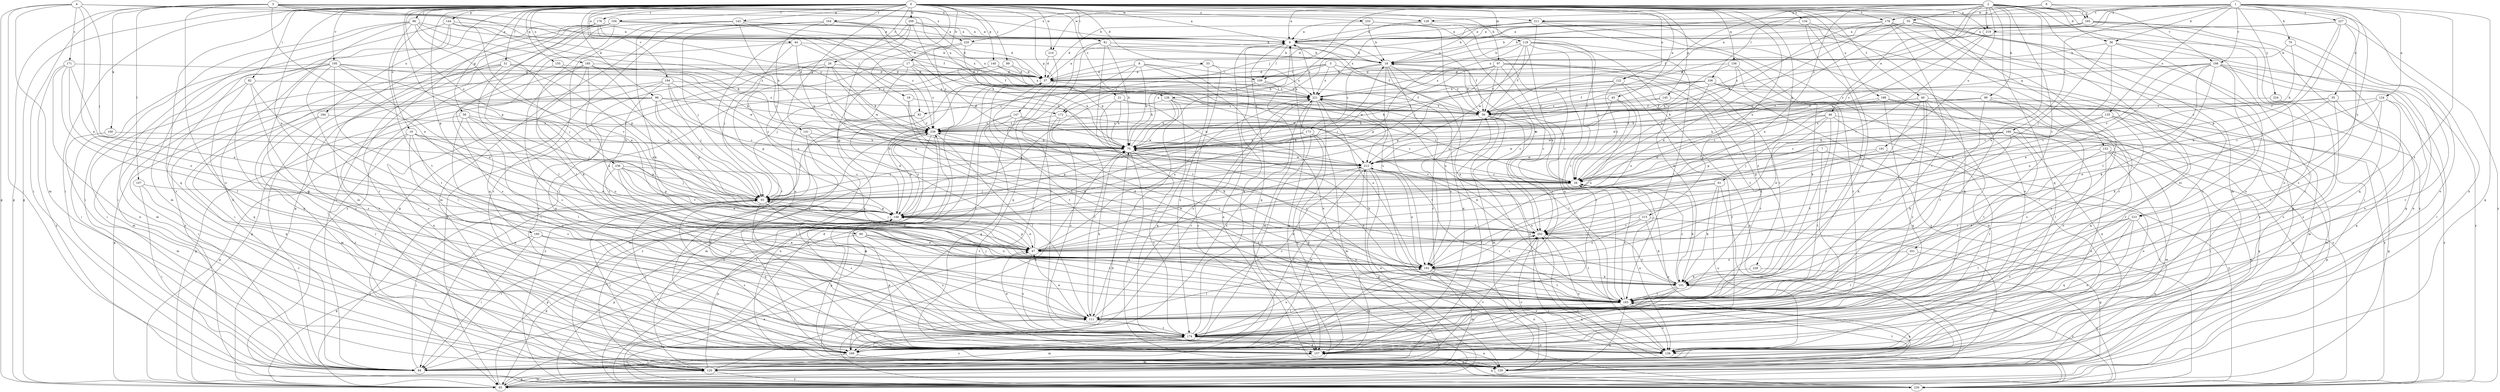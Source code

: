 strict digraph  {
0;
1;
2;
3;
4;
5;
6;
7;
8;
9;
16;
17;
18;
19;
21;
26;
28;
33;
35;
36;
37;
44;
45;
46;
47;
49;
51;
55;
56;
58;
60;
61;
65;
70;
75;
81;
82;
84;
86;
89;
92;
93;
96;
97;
99;
100;
101;
104;
106;
107;
109;
111;
118;
120;
122;
124;
126;
128;
129;
134;
135;
138;
140;
141;
143;
144;
145;
147;
148;
152;
155;
156;
157;
164;
165;
166;
169;
171;
172;
173;
174;
176;
178;
183;
184;
185;
188;
190;
191;
192;
194;
195;
198;
201;
202;
209;
210;
211;
212;
215;
219;
220;
221;
223;
224;
227;
228;
230;
233;
236;
239;
0 -> 9  [label=a];
0 -> 16  [label=b];
0 -> 17  [label=b];
0 -> 19  [label=c];
0 -> 21  [label=c];
0 -> 26  [label=c];
0 -> 33  [label=d];
0 -> 44  [label=e];
0 -> 45  [label=e];
0 -> 49  [label=f];
0 -> 51  [label=f];
0 -> 58  [label=g];
0 -> 60  [label=g];
0 -> 61  [label=g];
0 -> 65  [label=g];
0 -> 81  [label=i];
0 -> 82  [label=i];
0 -> 84  [label=i];
0 -> 86  [label=j];
0 -> 89  [label=j];
0 -> 96  [label=k];
0 -> 97  [label=k];
0 -> 104  [label=l];
0 -> 118  [label=m];
0 -> 122  [label=n];
0 -> 134  [label=o];
0 -> 140  [label=p];
0 -> 141  [label=p];
0 -> 143  [label=p];
0 -> 144  [label=p];
0 -> 145  [label=p];
0 -> 147  [label=p];
0 -> 148  [label=p];
0 -> 152  [label=q];
0 -> 155  [label=q];
0 -> 156  [label=q];
0 -> 157  [label=q];
0 -> 164  [label=r];
0 -> 176  [label=t];
0 -> 178  [label=t];
0 -> 184  [label=u];
0 -> 185  [label=u];
0 -> 188  [label=u];
0 -> 190  [label=u];
0 -> 194  [label=v];
0 -> 195  [label=v];
0 -> 209  [label=w];
0 -> 210  [label=w];
0 -> 215  [label=x];
0 -> 219  [label=x];
0 -> 223  [label=y];
0 -> 233  [label=z];
0 -> 236  [label=z];
1 -> 35  [label=d];
1 -> 36  [label=d];
1 -> 65  [label=g];
1 -> 70  [label=h];
1 -> 122  [label=n];
1 -> 124  [label=n];
1 -> 126  [label=n];
1 -> 135  [label=o];
1 -> 169  [label=s];
1 -> 178  [label=t];
1 -> 183  [label=t];
1 -> 198  [label=v];
1 -> 219  [label=x];
1 -> 223  [label=y];
1 -> 224  [label=y];
1 -> 227  [label=y];
1 -> 239  [label=z];
2 -> 9  [label=a];
2 -> 28  [label=c];
2 -> 36  [label=d];
2 -> 46  [label=e];
2 -> 47  [label=e];
2 -> 55  [label=f];
2 -> 56  [label=f];
2 -> 84  [label=i];
2 -> 92  [label=j];
2 -> 99  [label=k];
2 -> 106  [label=l];
2 -> 120  [label=m];
2 -> 138  [label=o];
2 -> 157  [label=q];
2 -> 165  [label=r];
2 -> 191  [label=u];
2 -> 192  [label=u];
2 -> 198  [label=v];
2 -> 201  [label=v];
2 -> 210  [label=w];
2 -> 219  [label=x];
2 -> 220  [label=x];
3 -> 18  [label=b];
3 -> 47  [label=e];
3 -> 56  [label=f];
3 -> 65  [label=g];
3 -> 75  [label=h];
3 -> 84  [label=i];
3 -> 100  [label=k];
3 -> 107  [label=l];
3 -> 126  [label=n];
3 -> 138  [label=o];
3 -> 211  [label=w];
3 -> 220  [label=x];
3 -> 239  [label=z];
4 -> 47  [label=e];
4 -> 65  [label=g];
4 -> 84  [label=i];
4 -> 92  [label=j];
4 -> 93  [label=j];
4 -> 120  [label=m];
4 -> 128  [label=n];
4 -> 171  [label=s];
5 -> 37  [label=d];
5 -> 109  [label=l];
5 -> 172  [label=s];
5 -> 183  [label=t];
5 -> 192  [label=u];
5 -> 221  [label=x];
5 -> 228  [label=y];
6 -> 128  [label=n];
6 -> 129  [label=n];
6 -> 165  [label=r];
6 -> 211  [label=w];
7 -> 183  [label=t];
7 -> 202  [label=v];
7 -> 212  [label=w];
7 -> 230  [label=y];
8 -> 37  [label=d];
8 -> 75  [label=h];
8 -> 109  [label=l];
8 -> 138  [label=o];
8 -> 166  [label=r];
8 -> 172  [label=s];
8 -> 212  [label=w];
9 -> 18  [label=b];
9 -> 56  [label=f];
9 -> 109  [label=l];
9 -> 157  [label=q];
9 -> 221  [label=x];
16 -> 101  [label=k];
16 -> 172  [label=s];
16 -> 183  [label=t];
17 -> 37  [label=d];
17 -> 56  [label=f];
17 -> 75  [label=h];
17 -> 138  [label=o];
17 -> 148  [label=p];
17 -> 166  [label=r];
17 -> 239  [label=z];
18 -> 37  [label=d];
18 -> 56  [label=f];
18 -> 157  [label=q];
18 -> 166  [label=r];
18 -> 173  [label=s];
18 -> 192  [label=u];
18 -> 202  [label=v];
19 -> 47  [label=e];
19 -> 65  [label=g];
19 -> 75  [label=h];
19 -> 138  [label=o];
19 -> 148  [label=p];
19 -> 166  [label=r];
19 -> 174  [label=s];
21 -> 56  [label=f];
21 -> 75  [label=h];
21 -> 101  [label=k];
21 -> 212  [label=w];
26 -> 28  [label=c];
26 -> 37  [label=d];
26 -> 75  [label=h];
26 -> 157  [label=q];
26 -> 166  [label=r];
26 -> 212  [label=w];
28 -> 93  [label=j];
28 -> 101  [label=k];
28 -> 138  [label=o];
28 -> 221  [label=x];
33 -> 37  [label=d];
33 -> 174  [label=s];
33 -> 221  [label=x];
33 -> 230  [label=y];
35 -> 28  [label=c];
35 -> 56  [label=f];
35 -> 101  [label=k];
35 -> 157  [label=q];
35 -> 174  [label=s];
36 -> 18  [label=b];
36 -> 93  [label=j];
36 -> 129  [label=n];
36 -> 174  [label=s];
36 -> 202  [label=v];
37 -> 9  [label=a];
37 -> 56  [label=f];
37 -> 183  [label=t];
37 -> 212  [label=w];
37 -> 221  [label=x];
44 -> 18  [label=b];
44 -> 93  [label=j];
44 -> 174  [label=s];
44 -> 212  [label=w];
44 -> 239  [label=z];
45 -> 28  [label=c];
45 -> 56  [label=f];
45 -> 192  [label=u];
45 -> 212  [label=w];
46 -> 47  [label=e];
46 -> 65  [label=g];
46 -> 75  [label=h];
46 -> 148  [label=p];
46 -> 166  [label=r];
46 -> 183  [label=t];
46 -> 239  [label=z];
47 -> 37  [label=d];
47 -> 148  [label=p];
47 -> 174  [label=s];
47 -> 192  [label=u];
47 -> 212  [label=w];
47 -> 221  [label=x];
49 -> 56  [label=f];
49 -> 75  [label=h];
49 -> 101  [label=k];
49 -> 138  [label=o];
49 -> 157  [label=q];
49 -> 174  [label=s];
49 -> 183  [label=t];
49 -> 230  [label=y];
51 -> 37  [label=d];
51 -> 47  [label=e];
51 -> 75  [label=h];
51 -> 84  [label=i];
51 -> 111  [label=l];
51 -> 166  [label=r];
51 -> 230  [label=y];
55 -> 9  [label=a];
55 -> 18  [label=b];
55 -> 28  [label=c];
55 -> 138  [label=o];
55 -> 174  [label=s];
55 -> 183  [label=t];
55 -> 239  [label=z];
56 -> 18  [label=b];
56 -> 28  [label=c];
56 -> 120  [label=m];
56 -> 138  [label=o];
56 -> 183  [label=t];
56 -> 192  [label=u];
56 -> 221  [label=x];
56 -> 239  [label=z];
58 -> 65  [label=g];
58 -> 93  [label=j];
58 -> 111  [label=l];
58 -> 174  [label=s];
58 -> 192  [label=u];
58 -> 239  [label=z];
60 -> 47  [label=e];
60 -> 65  [label=g];
60 -> 174  [label=s];
60 -> 183  [label=t];
60 -> 192  [label=u];
61 -> 93  [label=j];
61 -> 101  [label=k];
61 -> 120  [label=m];
61 -> 138  [label=o];
61 -> 192  [label=u];
65 -> 9  [label=a];
65 -> 47  [label=e];
65 -> 93  [label=j];
65 -> 120  [label=m];
65 -> 148  [label=p];
70 -> 18  [label=b];
70 -> 75  [label=h];
70 -> 166  [label=r];
75 -> 9  [label=a];
75 -> 93  [label=j];
75 -> 129  [label=n];
75 -> 174  [label=s];
75 -> 212  [label=w];
81 -> 18  [label=b];
81 -> 56  [label=f];
81 -> 75  [label=h];
81 -> 157  [label=q];
81 -> 174  [label=s];
81 -> 183  [label=t];
82 -> 111  [label=l];
82 -> 120  [label=m];
82 -> 157  [label=q];
82 -> 174  [label=s];
82 -> 221  [label=x];
84 -> 28  [label=c];
84 -> 56  [label=f];
84 -> 93  [label=j];
84 -> 202  [label=v];
86 -> 9  [label=a];
86 -> 75  [label=h];
86 -> 84  [label=i];
86 -> 120  [label=m];
86 -> 148  [label=p];
86 -> 157  [label=q];
86 -> 183  [label=t];
86 -> 202  [label=v];
89 -> 37  [label=d];
89 -> 75  [label=h];
89 -> 84  [label=i];
92 -> 120  [label=m];
92 -> 230  [label=y];
92 -> 239  [label=z];
93 -> 148  [label=p];
93 -> 157  [label=q];
93 -> 174  [label=s];
93 -> 183  [label=t];
96 -> 28  [label=c];
96 -> 56  [label=f];
96 -> 65  [label=g];
96 -> 84  [label=i];
96 -> 93  [label=j];
96 -> 129  [label=n];
96 -> 148  [label=p];
96 -> 239  [label=z];
97 -> 37  [label=d];
97 -> 56  [label=f];
97 -> 93  [label=j];
97 -> 148  [label=p];
97 -> 166  [label=r];
97 -> 183  [label=t];
97 -> 202  [label=v];
97 -> 221  [label=x];
97 -> 230  [label=y];
99 -> 28  [label=c];
99 -> 56  [label=f];
99 -> 120  [label=m];
99 -> 157  [label=q];
99 -> 174  [label=s];
99 -> 183  [label=t];
99 -> 212  [label=w];
100 -> 75  [label=h];
100 -> 120  [label=m];
101 -> 28  [label=c];
101 -> 157  [label=q];
101 -> 174  [label=s];
101 -> 183  [label=t];
101 -> 202  [label=v];
101 -> 230  [label=y];
101 -> 239  [label=z];
104 -> 9  [label=a];
104 -> 37  [label=d];
104 -> 65  [label=g];
104 -> 84  [label=i];
104 -> 111  [label=l];
104 -> 120  [label=m];
104 -> 230  [label=y];
106 -> 56  [label=f];
106 -> 75  [label=h];
106 -> 166  [label=r];
106 -> 174  [label=s];
106 -> 183  [label=t];
106 -> 221  [label=x];
106 -> 239  [label=z];
107 -> 84  [label=i];
107 -> 93  [label=j];
107 -> 166  [label=r];
109 -> 75  [label=h];
109 -> 120  [label=m];
109 -> 221  [label=x];
109 -> 239  [label=z];
111 -> 47  [label=e];
111 -> 75  [label=h];
111 -> 166  [label=r];
111 -> 174  [label=s];
111 -> 221  [label=x];
118 -> 18  [label=b];
118 -> 28  [label=c];
118 -> 56  [label=f];
118 -> 101  [label=k];
118 -> 148  [label=p];
118 -> 166  [label=r];
118 -> 174  [label=s];
118 -> 183  [label=t];
118 -> 212  [label=w];
120 -> 65  [label=g];
120 -> 75  [label=h];
120 -> 148  [label=p];
120 -> 174  [label=s];
120 -> 230  [label=y];
120 -> 239  [label=z];
122 -> 28  [label=c];
122 -> 75  [label=h];
122 -> 129  [label=n];
122 -> 166  [label=r];
122 -> 221  [label=x];
122 -> 239  [label=z];
124 -> 28  [label=c];
124 -> 47  [label=e];
124 -> 56  [label=f];
124 -> 174  [label=s];
124 -> 183  [label=t];
124 -> 230  [label=y];
126 -> 28  [label=c];
126 -> 56  [label=f];
126 -> 75  [label=h];
126 -> 111  [label=l];
126 -> 148  [label=p];
126 -> 157  [label=q];
128 -> 9  [label=a];
128 -> 75  [label=h];
128 -> 138  [label=o];
128 -> 183  [label=t];
129 -> 37  [label=d];
129 -> 93  [label=j];
129 -> 183  [label=t];
129 -> 202  [label=v];
134 -> 9  [label=a];
134 -> 101  [label=k];
134 -> 157  [label=q];
134 -> 183  [label=t];
135 -> 28  [label=c];
135 -> 65  [label=g];
135 -> 111  [label=l];
135 -> 120  [label=m];
135 -> 212  [label=w];
135 -> 239  [label=z];
140 -> 37  [label=d];
140 -> 75  [label=h];
140 -> 93  [label=j];
140 -> 221  [label=x];
141 -> 75  [label=h];
141 -> 138  [label=o];
141 -> 157  [label=q];
143 -> 9  [label=a];
143 -> 28  [label=c];
143 -> 37  [label=d];
143 -> 101  [label=k];
143 -> 157  [label=q];
143 -> 166  [label=r];
143 -> 239  [label=z];
144 -> 9  [label=a];
144 -> 47  [label=e];
144 -> 84  [label=i];
144 -> 129  [label=n];
144 -> 166  [label=r];
144 -> 239  [label=z];
145 -> 56  [label=f];
145 -> 75  [label=h];
145 -> 230  [label=y];
147 -> 28  [label=c];
147 -> 157  [label=q];
147 -> 183  [label=t];
147 -> 212  [label=w];
147 -> 230  [label=y];
147 -> 239  [label=z];
148 -> 18  [label=b];
148 -> 37  [label=d];
148 -> 47  [label=e];
148 -> 84  [label=i];
148 -> 202  [label=v];
148 -> 239  [label=z];
152 -> 84  [label=i];
152 -> 120  [label=m];
152 -> 129  [label=n];
152 -> 138  [label=o];
152 -> 183  [label=t];
152 -> 212  [label=w];
155 -> 37  [label=d];
155 -> 84  [label=i];
155 -> 93  [label=j];
156 -> 28  [label=c];
156 -> 37  [label=d];
156 -> 75  [label=h];
156 -> 101  [label=k];
156 -> 111  [label=l];
157 -> 120  [label=m];
157 -> 148  [label=p];
164 -> 9  [label=a];
164 -> 28  [label=c];
164 -> 65  [label=g];
164 -> 93  [label=j];
164 -> 120  [label=m];
164 -> 192  [label=u];
164 -> 221  [label=x];
165 -> 9  [label=a];
165 -> 18  [label=b];
165 -> 56  [label=f];
165 -> 138  [label=o];
165 -> 157  [label=q];
165 -> 174  [label=s];
166 -> 84  [label=i];
166 -> 93  [label=j];
166 -> 129  [label=n];
166 -> 148  [label=p];
166 -> 212  [label=w];
166 -> 221  [label=x];
169 -> 65  [label=g];
169 -> 75  [label=h];
169 -> 84  [label=i];
169 -> 93  [label=j];
169 -> 101  [label=k];
169 -> 148  [label=p];
169 -> 183  [label=t];
169 -> 212  [label=w];
171 -> 37  [label=d];
171 -> 47  [label=e];
171 -> 111  [label=l];
171 -> 129  [label=n];
171 -> 192  [label=u];
171 -> 230  [label=y];
172 -> 111  [label=l];
172 -> 174  [label=s];
172 -> 202  [label=v];
172 -> 239  [label=z];
173 -> 9  [label=a];
173 -> 75  [label=h];
173 -> 120  [label=m];
173 -> 148  [label=p];
173 -> 157  [label=q];
173 -> 166  [label=r];
174 -> 9  [label=a];
174 -> 47  [label=e];
174 -> 120  [label=m];
174 -> 129  [label=n];
174 -> 138  [label=o];
174 -> 157  [label=q];
174 -> 166  [label=r];
174 -> 192  [label=u];
176 -> 9  [label=a];
176 -> 18  [label=b];
176 -> 56  [label=f];
176 -> 84  [label=i];
176 -> 111  [label=l];
176 -> 166  [label=r];
178 -> 9  [label=a];
178 -> 37  [label=d];
178 -> 47  [label=e];
178 -> 75  [label=h];
178 -> 84  [label=i];
178 -> 166  [label=r];
178 -> 183  [label=t];
178 -> 230  [label=y];
183 -> 9  [label=a];
183 -> 28  [label=c];
183 -> 37  [label=d];
183 -> 65  [label=g];
183 -> 75  [label=h];
183 -> 93  [label=j];
183 -> 111  [label=l];
183 -> 129  [label=n];
183 -> 138  [label=o];
184 -> 120  [label=m];
184 -> 166  [label=r];
184 -> 239  [label=z];
185 -> 37  [label=d];
185 -> 101  [label=k];
185 -> 148  [label=p];
185 -> 166  [label=r];
185 -> 174  [label=s];
185 -> 192  [label=u];
185 -> 239  [label=z];
188 -> 56  [label=f];
188 -> 129  [label=n];
188 -> 148  [label=p];
188 -> 157  [label=q];
188 -> 230  [label=y];
190 -> 47  [label=e];
190 -> 65  [label=g];
190 -> 84  [label=i];
190 -> 174  [label=s];
190 -> 192  [label=u];
191 -> 138  [label=o];
191 -> 202  [label=v];
191 -> 212  [label=w];
192 -> 75  [label=h];
192 -> 101  [label=k];
192 -> 111  [label=l];
192 -> 120  [label=m];
192 -> 129  [label=n];
192 -> 138  [label=o];
192 -> 157  [label=q];
192 -> 183  [label=t];
192 -> 202  [label=v];
194 -> 28  [label=c];
194 -> 65  [label=g];
194 -> 93  [label=j];
194 -> 129  [label=n];
194 -> 148  [label=p];
194 -> 183  [label=t];
194 -> 221  [label=x];
195 -> 37  [label=d];
195 -> 47  [label=e];
195 -> 84  [label=i];
195 -> 93  [label=j];
195 -> 120  [label=m];
195 -> 138  [label=o];
195 -> 157  [label=q];
195 -> 183  [label=t];
195 -> 212  [label=w];
198 -> 28  [label=c];
198 -> 37  [label=d];
198 -> 47  [label=e];
198 -> 84  [label=i];
198 -> 101  [label=k];
198 -> 138  [label=o];
198 -> 183  [label=t];
198 -> 192  [label=u];
198 -> 230  [label=y];
198 -> 239  [label=z];
201 -> 111  [label=l];
201 -> 120  [label=m];
201 -> 192  [label=u];
202 -> 47  [label=e];
202 -> 93  [label=j];
202 -> 138  [label=o];
202 -> 183  [label=t];
202 -> 212  [label=w];
202 -> 221  [label=x];
202 -> 230  [label=y];
209 -> 9  [label=a];
209 -> 75  [label=h];
209 -> 138  [label=o];
209 -> 166  [label=r];
209 -> 192  [label=u];
209 -> 221  [label=x];
210 -> 37  [label=d];
210 -> 84  [label=i];
211 -> 9  [label=a];
211 -> 18  [label=b];
211 -> 37  [label=d];
211 -> 65  [label=g];
211 -> 84  [label=i];
211 -> 93  [label=j];
211 -> 138  [label=o];
211 -> 166  [label=r];
211 -> 221  [label=x];
212 -> 28  [label=c];
212 -> 65  [label=g];
212 -> 129  [label=n];
212 -> 166  [label=r];
212 -> 174  [label=s];
212 -> 192  [label=u];
212 -> 230  [label=y];
215 -> 47  [label=e];
215 -> 65  [label=g];
215 -> 101  [label=k];
215 -> 192  [label=u];
215 -> 202  [label=v];
219 -> 28  [label=c];
219 -> 65  [label=g];
219 -> 202  [label=v];
220 -> 18  [label=b];
220 -> 56  [label=f];
220 -> 65  [label=g];
220 -> 239  [label=z];
221 -> 56  [label=f];
221 -> 65  [label=g];
221 -> 157  [label=q];
221 -> 166  [label=r];
221 -> 183  [label=t];
221 -> 192  [label=u];
223 -> 111  [label=l];
223 -> 129  [label=n];
223 -> 138  [label=o];
223 -> 157  [label=q];
223 -> 174  [label=s];
223 -> 202  [label=v];
224 -> 56  [label=f];
224 -> 174  [label=s];
227 -> 9  [label=a];
227 -> 47  [label=e];
227 -> 111  [label=l];
227 -> 148  [label=p];
227 -> 221  [label=x];
227 -> 230  [label=y];
228 -> 101  [label=k];
228 -> 230  [label=y];
230 -> 37  [label=d];
230 -> 75  [label=h];
230 -> 111  [label=l];
230 -> 148  [label=p];
230 -> 157  [label=q];
230 -> 202  [label=v];
230 -> 239  [label=z];
233 -> 9  [label=a];
233 -> 18  [label=b];
233 -> 192  [label=u];
233 -> 202  [label=v];
236 -> 28  [label=c];
236 -> 47  [label=e];
236 -> 93  [label=j];
236 -> 148  [label=p];
236 -> 174  [label=s];
236 -> 183  [label=t];
236 -> 202  [label=v];
239 -> 75  [label=h];
239 -> 93  [label=j];
239 -> 111  [label=l];
239 -> 120  [label=m];
239 -> 129  [label=n];
239 -> 148  [label=p];
239 -> 230  [label=y];
}
